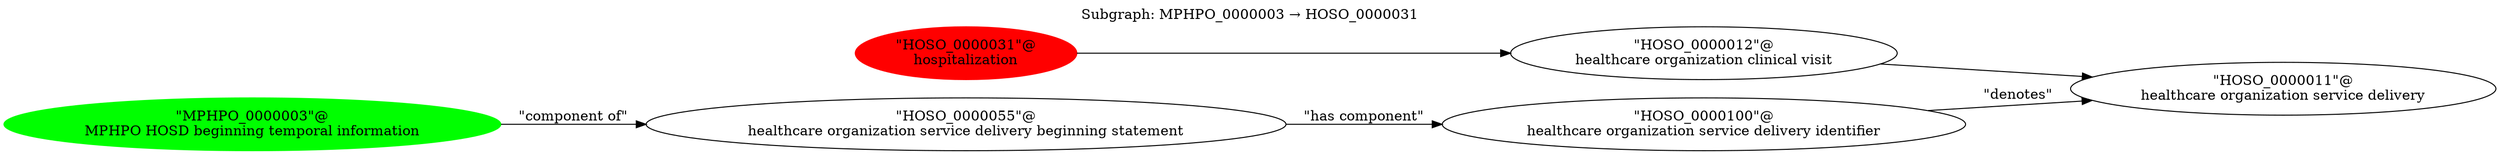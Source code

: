 strict digraph G {
  labelloc=t;
  label="Subgraph: MPHPO_0000003 → HOSO_0000031";
  splines=polyline;
  rankdir=LR;
  1 [ shape="ellipse" label="\"HOSO_0000100\"@
healthcare organization service delivery identifier" ];
  2 [ shape="ellipse" label="\"HOSO_0000012\"@
healthcare organization clinical visit" ];
  3 [ shape="ellipse" label="\"HOSO_0000055\"@
healthcare organization service delivery beginning statement" ];
  4 [ shape="ellipse" label="\"HOSO_0000011\"@
healthcare organization service delivery" ];
  5 [ shape="ellipse" color="green" style="filled" label="\"MPHPO_0000003\"@
MPHPO HOSD beginning temporal information" ];
  6 [ shape="ellipse" color="red" style="filled" label="\"HOSO_0000031\"@
hospitalization" ];
  2 -> 4 [ style="solid" ];
  6 -> 2 [ style="solid" ];
  1 -> 4 [ style="solid" label="\"denotes\"" ];
  3 -> 1 [ style="solid" label="\"has component\"" ];
  5 -> 3 [ style="solid" label="\"component of\"" ];
}
